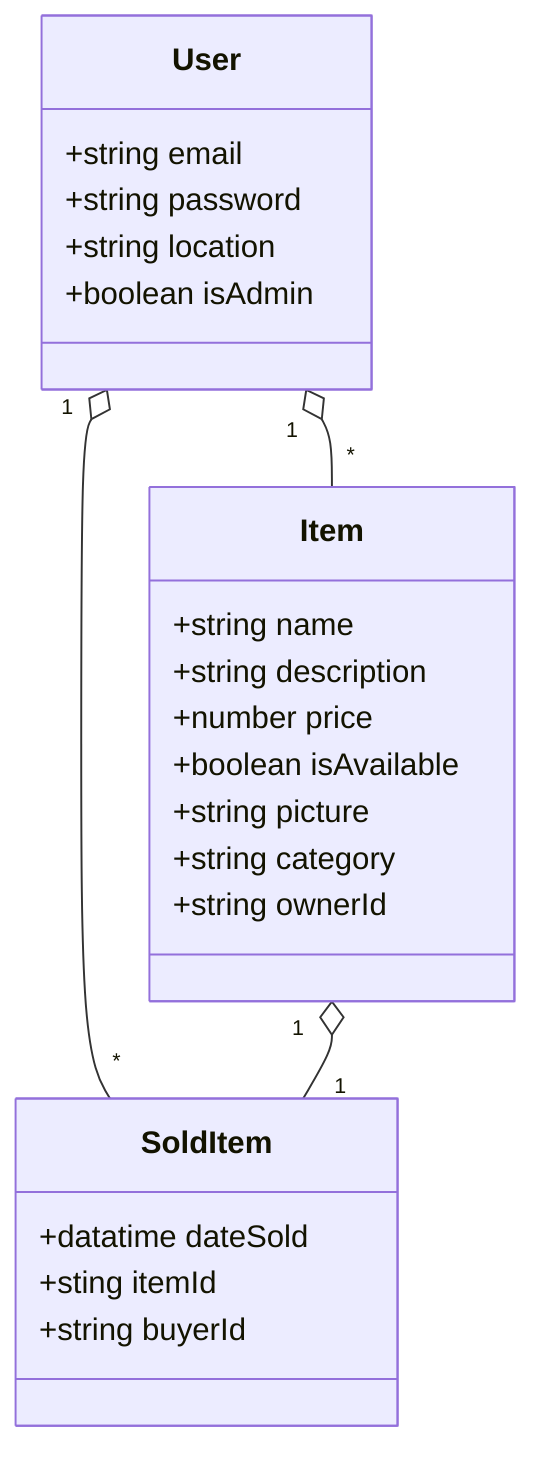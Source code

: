classDiagram
    User "1" o-- "*" Item
    User "1" o-- "*" SoldItem
    Item "1" o-- "1" SoldItem

    class Item {
        +string name
        +string description
        +number price
        +boolean isAvailable
        +string picture
        +string category
        +string ownerId
    }

    class User {
        +string email
        +string password
        +string location
        +boolean isAdmin
    }

    class SoldItem {
        +datatime dateSold
        +sting itemId
        +string buyerId
    }
